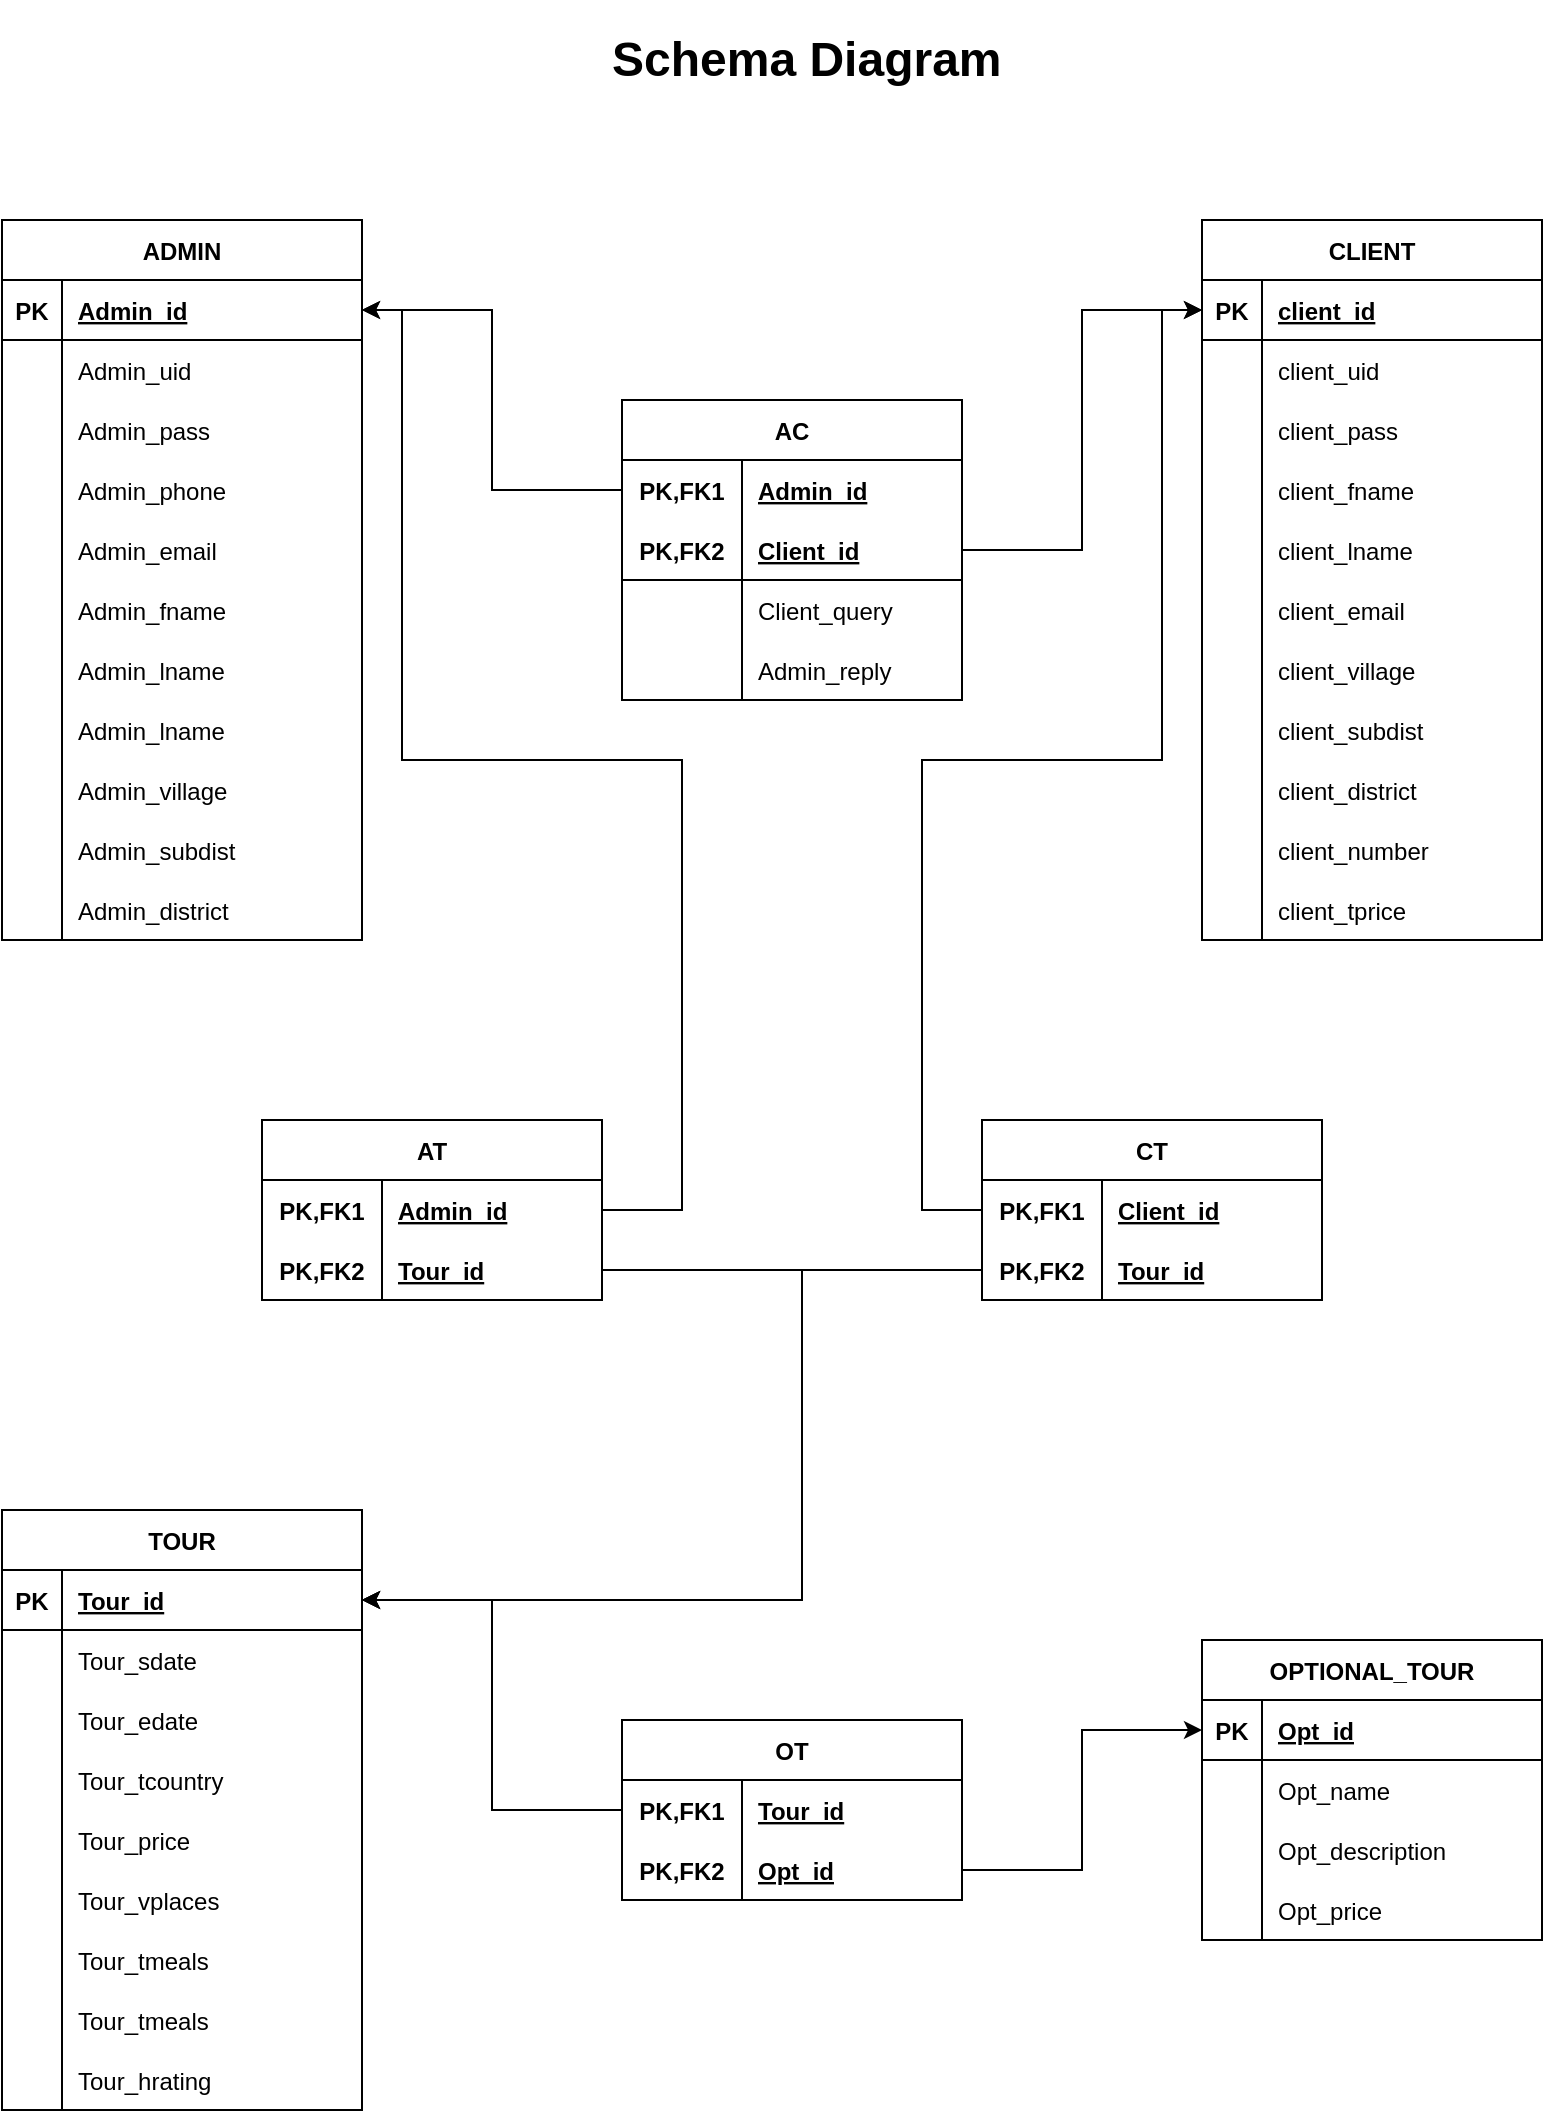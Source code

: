 <mxfile version="14.6.13" type="device"><diagram id="R2lEEEUBdFMjLlhIrx00" name="Page-1"><mxGraphModel dx="865" dy="483" grid="1" gridSize="10" guides="1" tooltips="1" connect="1" arrows="1" fold="1" page="1" pageScale="1" pageWidth="850" pageHeight="1100" math="0" shadow="0" extFonts="Permanent Marker^https://fonts.googleapis.com/css?family=Permanent+Marker"><root><mxCell id="0"/><mxCell id="1" parent="0"/><mxCell id="C-vyLk0tnHw3VtMMgP7b-2" value="TOUR" style="shape=table;startSize=30;container=1;collapsible=1;childLayout=tableLayout;fixedRows=1;rowLines=0;fontStyle=1;align=center;resizeLast=1;" parent="1" vertex="1"><mxGeometry x="40" y="765" width="180" height="300" as="geometry"/></mxCell><mxCell id="C-vyLk0tnHw3VtMMgP7b-3" value="" style="shape=partialRectangle;collapsible=0;dropTarget=0;pointerEvents=0;fillColor=none;points=[[0,0.5],[1,0.5]];portConstraint=eastwest;top=0;left=0;right=0;bottom=1;" parent="C-vyLk0tnHw3VtMMgP7b-2" vertex="1"><mxGeometry y="30" width="180" height="30" as="geometry"/></mxCell><mxCell id="C-vyLk0tnHw3VtMMgP7b-4" value="PK" style="shape=partialRectangle;overflow=hidden;connectable=0;fillColor=none;top=0;left=0;bottom=0;right=0;fontStyle=1;" parent="C-vyLk0tnHw3VtMMgP7b-3" vertex="1"><mxGeometry width="30" height="30" as="geometry"/></mxCell><mxCell id="C-vyLk0tnHw3VtMMgP7b-5" value="Tour_id" style="shape=partialRectangle;overflow=hidden;connectable=0;fillColor=none;top=0;left=0;bottom=0;right=0;align=left;spacingLeft=6;fontStyle=5;" parent="C-vyLk0tnHw3VtMMgP7b-3" vertex="1"><mxGeometry x="30" width="150" height="30" as="geometry"/></mxCell><mxCell id="C-vyLk0tnHw3VtMMgP7b-6" value="" style="shape=partialRectangle;collapsible=0;dropTarget=0;pointerEvents=0;fillColor=none;points=[[0,0.5],[1,0.5]];portConstraint=eastwest;top=0;left=0;right=0;bottom=0;" parent="C-vyLk0tnHw3VtMMgP7b-2" vertex="1"><mxGeometry y="60" width="180" height="30" as="geometry"/></mxCell><mxCell id="C-vyLk0tnHw3VtMMgP7b-7" value="" style="shape=partialRectangle;overflow=hidden;connectable=0;fillColor=none;top=0;left=0;bottom=0;right=0;" parent="C-vyLk0tnHw3VtMMgP7b-6" vertex="1"><mxGeometry width="30" height="30" as="geometry"/></mxCell><mxCell id="C-vyLk0tnHw3VtMMgP7b-8" value="Tour_sdate" style="shape=partialRectangle;overflow=hidden;connectable=0;fillColor=none;top=0;left=0;bottom=0;right=0;align=left;spacingLeft=6;" parent="C-vyLk0tnHw3VtMMgP7b-6" vertex="1"><mxGeometry x="30" width="150" height="30" as="geometry"/></mxCell><mxCell id="C-vyLk0tnHw3VtMMgP7b-9" value="" style="shape=partialRectangle;collapsible=0;dropTarget=0;pointerEvents=0;fillColor=none;points=[[0,0.5],[1,0.5]];portConstraint=eastwest;top=0;left=0;right=0;bottom=0;" parent="C-vyLk0tnHw3VtMMgP7b-2" vertex="1"><mxGeometry y="90" width="180" height="30" as="geometry"/></mxCell><mxCell id="C-vyLk0tnHw3VtMMgP7b-10" value="" style="shape=partialRectangle;overflow=hidden;connectable=0;fillColor=none;top=0;left=0;bottom=0;right=0;" parent="C-vyLk0tnHw3VtMMgP7b-9" vertex="1"><mxGeometry width="30" height="30" as="geometry"/></mxCell><mxCell id="C-vyLk0tnHw3VtMMgP7b-11" value="Tour_edate" style="shape=partialRectangle;overflow=hidden;connectable=0;fillColor=none;top=0;left=0;bottom=0;right=0;align=left;spacingLeft=6;" parent="C-vyLk0tnHw3VtMMgP7b-9" vertex="1"><mxGeometry x="30" width="150" height="30" as="geometry"/></mxCell><mxCell id="kAkb0i0ZD5s3OYEd-PAA-97" value="" style="shape=partialRectangle;collapsible=0;dropTarget=0;pointerEvents=0;fillColor=none;points=[[0,0.5],[1,0.5]];portConstraint=eastwest;top=0;left=0;right=0;bottom=0;" vertex="1" parent="C-vyLk0tnHw3VtMMgP7b-2"><mxGeometry y="120" width="180" height="30" as="geometry"/></mxCell><mxCell id="kAkb0i0ZD5s3OYEd-PAA-98" value="" style="shape=partialRectangle;overflow=hidden;connectable=0;fillColor=none;top=0;left=0;bottom=0;right=0;" vertex="1" parent="kAkb0i0ZD5s3OYEd-PAA-97"><mxGeometry width="30" height="30" as="geometry"/></mxCell><mxCell id="kAkb0i0ZD5s3OYEd-PAA-99" value="Tour_tcountry" style="shape=partialRectangle;overflow=hidden;connectable=0;fillColor=none;top=0;left=0;bottom=0;right=0;align=left;spacingLeft=6;" vertex="1" parent="kAkb0i0ZD5s3OYEd-PAA-97"><mxGeometry x="30" width="150" height="30" as="geometry"/></mxCell><mxCell id="kAkb0i0ZD5s3OYEd-PAA-100" value="" style="shape=partialRectangle;collapsible=0;dropTarget=0;pointerEvents=0;fillColor=none;points=[[0,0.5],[1,0.5]];portConstraint=eastwest;top=0;left=0;right=0;bottom=0;" vertex="1" parent="C-vyLk0tnHw3VtMMgP7b-2"><mxGeometry y="150" width="180" height="30" as="geometry"/></mxCell><mxCell id="kAkb0i0ZD5s3OYEd-PAA-101" value="" style="shape=partialRectangle;overflow=hidden;connectable=0;fillColor=none;top=0;left=0;bottom=0;right=0;" vertex="1" parent="kAkb0i0ZD5s3OYEd-PAA-100"><mxGeometry width="30" height="30" as="geometry"/></mxCell><mxCell id="kAkb0i0ZD5s3OYEd-PAA-102" value="Tour_price" style="shape=partialRectangle;overflow=hidden;connectable=0;fillColor=none;top=0;left=0;bottom=0;right=0;align=left;spacingLeft=6;" vertex="1" parent="kAkb0i0ZD5s3OYEd-PAA-100"><mxGeometry x="30" width="150" height="30" as="geometry"/></mxCell><mxCell id="kAkb0i0ZD5s3OYEd-PAA-103" value="" style="shape=partialRectangle;collapsible=0;dropTarget=0;pointerEvents=0;fillColor=none;points=[[0,0.5],[1,0.5]];portConstraint=eastwest;top=0;left=0;right=0;bottom=0;" vertex="1" parent="C-vyLk0tnHw3VtMMgP7b-2"><mxGeometry y="180" width="180" height="30" as="geometry"/></mxCell><mxCell id="kAkb0i0ZD5s3OYEd-PAA-104" value="" style="shape=partialRectangle;overflow=hidden;connectable=0;fillColor=none;top=0;left=0;bottom=0;right=0;" vertex="1" parent="kAkb0i0ZD5s3OYEd-PAA-103"><mxGeometry width="30" height="30" as="geometry"/></mxCell><mxCell id="kAkb0i0ZD5s3OYEd-PAA-105" value="Tour_vplaces" style="shape=partialRectangle;overflow=hidden;connectable=0;fillColor=none;top=0;left=0;bottom=0;right=0;align=left;spacingLeft=6;" vertex="1" parent="kAkb0i0ZD5s3OYEd-PAA-103"><mxGeometry x="30" width="150" height="30" as="geometry"/></mxCell><mxCell id="kAkb0i0ZD5s3OYEd-PAA-106" value="" style="shape=partialRectangle;collapsible=0;dropTarget=0;pointerEvents=0;fillColor=none;points=[[0,0.5],[1,0.5]];portConstraint=eastwest;top=0;left=0;right=0;bottom=0;" vertex="1" parent="C-vyLk0tnHw3VtMMgP7b-2"><mxGeometry y="210" width="180" height="30" as="geometry"/></mxCell><mxCell id="kAkb0i0ZD5s3OYEd-PAA-107" value="" style="shape=partialRectangle;overflow=hidden;connectable=0;fillColor=none;top=0;left=0;bottom=0;right=0;" vertex="1" parent="kAkb0i0ZD5s3OYEd-PAA-106"><mxGeometry width="30" height="30" as="geometry"/></mxCell><mxCell id="kAkb0i0ZD5s3OYEd-PAA-108" value="Tour_tmeals" style="shape=partialRectangle;overflow=hidden;connectable=0;fillColor=none;top=0;left=0;bottom=0;right=0;align=left;spacingLeft=6;" vertex="1" parent="kAkb0i0ZD5s3OYEd-PAA-106"><mxGeometry x="30" width="150" height="30" as="geometry"/></mxCell><mxCell id="kAkb0i0ZD5s3OYEd-PAA-109" value="" style="shape=partialRectangle;collapsible=0;dropTarget=0;pointerEvents=0;fillColor=none;points=[[0,0.5],[1,0.5]];portConstraint=eastwest;top=0;left=0;right=0;bottom=0;" vertex="1" parent="C-vyLk0tnHw3VtMMgP7b-2"><mxGeometry y="240" width="180" height="30" as="geometry"/></mxCell><mxCell id="kAkb0i0ZD5s3OYEd-PAA-110" value="" style="shape=partialRectangle;overflow=hidden;connectable=0;fillColor=none;top=0;left=0;bottom=0;right=0;" vertex="1" parent="kAkb0i0ZD5s3OYEd-PAA-109"><mxGeometry width="30" height="30" as="geometry"/></mxCell><mxCell id="kAkb0i0ZD5s3OYEd-PAA-111" value="Tour_tmeals" style="shape=partialRectangle;overflow=hidden;connectable=0;fillColor=none;top=0;left=0;bottom=0;right=0;align=left;spacingLeft=6;" vertex="1" parent="kAkb0i0ZD5s3OYEd-PAA-109"><mxGeometry x="30" width="150" height="30" as="geometry"/></mxCell><mxCell id="kAkb0i0ZD5s3OYEd-PAA-112" value="" style="shape=partialRectangle;collapsible=0;dropTarget=0;pointerEvents=0;fillColor=none;points=[[0,0.5],[1,0.5]];portConstraint=eastwest;top=0;left=0;right=0;bottom=0;" vertex="1" parent="C-vyLk0tnHw3VtMMgP7b-2"><mxGeometry y="270" width="180" height="30" as="geometry"/></mxCell><mxCell id="kAkb0i0ZD5s3OYEd-PAA-113" value="" style="shape=partialRectangle;overflow=hidden;connectable=0;fillColor=none;top=0;left=0;bottom=0;right=0;" vertex="1" parent="kAkb0i0ZD5s3OYEd-PAA-112"><mxGeometry width="30" height="30" as="geometry"/></mxCell><mxCell id="kAkb0i0ZD5s3OYEd-PAA-114" value="Tour_hrating" style="shape=partialRectangle;overflow=hidden;connectable=0;fillColor=none;top=0;left=0;bottom=0;right=0;align=left;spacingLeft=6;" vertex="1" parent="kAkb0i0ZD5s3OYEd-PAA-112"><mxGeometry x="30" width="150" height="30" as="geometry"/></mxCell><mxCell id="C-vyLk0tnHw3VtMMgP7b-13" value="CLIENT" style="shape=table;startSize=30;container=1;collapsible=1;childLayout=tableLayout;fixedRows=1;rowLines=0;fontStyle=1;align=center;resizeLast=1;" parent="1" vertex="1"><mxGeometry x="640" y="120" width="170" height="360" as="geometry"/></mxCell><mxCell id="C-vyLk0tnHw3VtMMgP7b-14" value="" style="shape=partialRectangle;collapsible=0;dropTarget=0;pointerEvents=0;fillColor=none;points=[[0,0.5],[1,0.5]];portConstraint=eastwest;top=0;left=0;right=0;bottom=1;" parent="C-vyLk0tnHw3VtMMgP7b-13" vertex="1"><mxGeometry y="30" width="170" height="30" as="geometry"/></mxCell><mxCell id="C-vyLk0tnHw3VtMMgP7b-15" value="PK" style="shape=partialRectangle;overflow=hidden;connectable=0;fillColor=none;top=0;left=0;bottom=0;right=0;fontStyle=1;" parent="C-vyLk0tnHw3VtMMgP7b-14" vertex="1"><mxGeometry width="30" height="30" as="geometry"/></mxCell><mxCell id="C-vyLk0tnHw3VtMMgP7b-16" value="client_id" style="shape=partialRectangle;overflow=hidden;connectable=0;fillColor=none;top=0;left=0;bottom=0;right=0;align=left;spacingLeft=6;fontStyle=5;" parent="C-vyLk0tnHw3VtMMgP7b-14" vertex="1"><mxGeometry x="30" width="140" height="30" as="geometry"/></mxCell><mxCell id="C-vyLk0tnHw3VtMMgP7b-20" value="" style="shape=partialRectangle;collapsible=0;dropTarget=0;pointerEvents=0;fillColor=none;points=[[0,0.5],[1,0.5]];portConstraint=eastwest;top=0;left=0;right=0;bottom=0;" parent="C-vyLk0tnHw3VtMMgP7b-13" vertex="1"><mxGeometry y="60" width="170" height="30" as="geometry"/></mxCell><mxCell id="C-vyLk0tnHw3VtMMgP7b-21" value="" style="shape=partialRectangle;overflow=hidden;connectable=0;fillColor=none;top=0;left=0;bottom=0;right=0;" parent="C-vyLk0tnHw3VtMMgP7b-20" vertex="1"><mxGeometry width="30" height="30" as="geometry"/></mxCell><mxCell id="C-vyLk0tnHw3VtMMgP7b-22" value="client_uid" style="shape=partialRectangle;overflow=hidden;connectable=0;fillColor=none;top=0;left=0;bottom=0;right=0;align=left;spacingLeft=6;" parent="C-vyLk0tnHw3VtMMgP7b-20" vertex="1"><mxGeometry x="30" width="140" height="30" as="geometry"/></mxCell><mxCell id="kAkb0i0ZD5s3OYEd-PAA-70" value="" style="shape=partialRectangle;collapsible=0;dropTarget=0;pointerEvents=0;fillColor=none;points=[[0,0.5],[1,0.5]];portConstraint=eastwest;top=0;left=0;right=0;bottom=0;" vertex="1" parent="C-vyLk0tnHw3VtMMgP7b-13"><mxGeometry y="90" width="170" height="30" as="geometry"/></mxCell><mxCell id="kAkb0i0ZD5s3OYEd-PAA-71" value="" style="shape=partialRectangle;overflow=hidden;connectable=0;fillColor=none;top=0;left=0;bottom=0;right=0;" vertex="1" parent="kAkb0i0ZD5s3OYEd-PAA-70"><mxGeometry width="30" height="30" as="geometry"/></mxCell><mxCell id="kAkb0i0ZD5s3OYEd-PAA-72" value="client_pass" style="shape=partialRectangle;overflow=hidden;connectable=0;fillColor=none;top=0;left=0;bottom=0;right=0;align=left;spacingLeft=6;" vertex="1" parent="kAkb0i0ZD5s3OYEd-PAA-70"><mxGeometry x="30" width="140" height="30" as="geometry"/></mxCell><mxCell id="kAkb0i0ZD5s3OYEd-PAA-73" value="" style="shape=partialRectangle;collapsible=0;dropTarget=0;pointerEvents=0;fillColor=none;points=[[0,0.5],[1,0.5]];portConstraint=eastwest;top=0;left=0;right=0;bottom=0;" vertex="1" parent="C-vyLk0tnHw3VtMMgP7b-13"><mxGeometry y="120" width="170" height="30" as="geometry"/></mxCell><mxCell id="kAkb0i0ZD5s3OYEd-PAA-74" value="" style="shape=partialRectangle;overflow=hidden;connectable=0;fillColor=none;top=0;left=0;bottom=0;right=0;" vertex="1" parent="kAkb0i0ZD5s3OYEd-PAA-73"><mxGeometry width="30" height="30" as="geometry"/></mxCell><mxCell id="kAkb0i0ZD5s3OYEd-PAA-75" value="client_fname" style="shape=partialRectangle;overflow=hidden;connectable=0;fillColor=none;top=0;left=0;bottom=0;right=0;align=left;spacingLeft=6;" vertex="1" parent="kAkb0i0ZD5s3OYEd-PAA-73"><mxGeometry x="30" width="140" height="30" as="geometry"/></mxCell><mxCell id="kAkb0i0ZD5s3OYEd-PAA-76" value="" style="shape=partialRectangle;collapsible=0;dropTarget=0;pointerEvents=0;fillColor=none;points=[[0,0.5],[1,0.5]];portConstraint=eastwest;top=0;left=0;right=0;bottom=0;" vertex="1" parent="C-vyLk0tnHw3VtMMgP7b-13"><mxGeometry y="150" width="170" height="30" as="geometry"/></mxCell><mxCell id="kAkb0i0ZD5s3OYEd-PAA-77" value="" style="shape=partialRectangle;overflow=hidden;connectable=0;fillColor=none;top=0;left=0;bottom=0;right=0;" vertex="1" parent="kAkb0i0ZD5s3OYEd-PAA-76"><mxGeometry width="30" height="30" as="geometry"/></mxCell><mxCell id="kAkb0i0ZD5s3OYEd-PAA-78" value="client_lname" style="shape=partialRectangle;overflow=hidden;connectable=0;fillColor=none;top=0;left=0;bottom=0;right=0;align=left;spacingLeft=6;" vertex="1" parent="kAkb0i0ZD5s3OYEd-PAA-76"><mxGeometry x="30" width="140" height="30" as="geometry"/></mxCell><mxCell id="kAkb0i0ZD5s3OYEd-PAA-79" value="" style="shape=partialRectangle;collapsible=0;dropTarget=0;pointerEvents=0;fillColor=none;points=[[0,0.5],[1,0.5]];portConstraint=eastwest;top=0;left=0;right=0;bottom=0;" vertex="1" parent="C-vyLk0tnHw3VtMMgP7b-13"><mxGeometry y="180" width="170" height="30" as="geometry"/></mxCell><mxCell id="kAkb0i0ZD5s3OYEd-PAA-80" value="" style="shape=partialRectangle;overflow=hidden;connectable=0;fillColor=none;top=0;left=0;bottom=0;right=0;" vertex="1" parent="kAkb0i0ZD5s3OYEd-PAA-79"><mxGeometry width="30" height="30" as="geometry"/></mxCell><mxCell id="kAkb0i0ZD5s3OYEd-PAA-81" value="client_email" style="shape=partialRectangle;overflow=hidden;connectable=0;fillColor=none;top=0;left=0;bottom=0;right=0;align=left;spacingLeft=6;" vertex="1" parent="kAkb0i0ZD5s3OYEd-PAA-79"><mxGeometry x="30" width="140" height="30" as="geometry"/></mxCell><mxCell id="kAkb0i0ZD5s3OYEd-PAA-82" value="" style="shape=partialRectangle;collapsible=0;dropTarget=0;pointerEvents=0;fillColor=none;points=[[0,0.5],[1,0.5]];portConstraint=eastwest;top=0;left=0;right=0;bottom=0;" vertex="1" parent="C-vyLk0tnHw3VtMMgP7b-13"><mxGeometry y="210" width="170" height="30" as="geometry"/></mxCell><mxCell id="kAkb0i0ZD5s3OYEd-PAA-83" value="" style="shape=partialRectangle;overflow=hidden;connectable=0;fillColor=none;top=0;left=0;bottom=0;right=0;" vertex="1" parent="kAkb0i0ZD5s3OYEd-PAA-82"><mxGeometry width="30" height="30" as="geometry"/></mxCell><mxCell id="kAkb0i0ZD5s3OYEd-PAA-84" value="client_village" style="shape=partialRectangle;overflow=hidden;connectable=0;fillColor=none;top=0;left=0;bottom=0;right=0;align=left;spacingLeft=6;" vertex="1" parent="kAkb0i0ZD5s3OYEd-PAA-82"><mxGeometry x="30" width="140" height="30" as="geometry"/></mxCell><mxCell id="kAkb0i0ZD5s3OYEd-PAA-85" value="" style="shape=partialRectangle;collapsible=0;dropTarget=0;pointerEvents=0;fillColor=none;points=[[0,0.5],[1,0.5]];portConstraint=eastwest;top=0;left=0;right=0;bottom=0;" vertex="1" parent="C-vyLk0tnHw3VtMMgP7b-13"><mxGeometry y="240" width="170" height="30" as="geometry"/></mxCell><mxCell id="kAkb0i0ZD5s3OYEd-PAA-86" value="" style="shape=partialRectangle;overflow=hidden;connectable=0;fillColor=none;top=0;left=0;bottom=0;right=0;" vertex="1" parent="kAkb0i0ZD5s3OYEd-PAA-85"><mxGeometry width="30" height="30" as="geometry"/></mxCell><mxCell id="kAkb0i0ZD5s3OYEd-PAA-87" value="client_subdist" style="shape=partialRectangle;overflow=hidden;connectable=0;fillColor=none;top=0;left=0;bottom=0;right=0;align=left;spacingLeft=6;" vertex="1" parent="kAkb0i0ZD5s3OYEd-PAA-85"><mxGeometry x="30" width="140" height="30" as="geometry"/></mxCell><mxCell id="kAkb0i0ZD5s3OYEd-PAA-88" value="" style="shape=partialRectangle;collapsible=0;dropTarget=0;pointerEvents=0;fillColor=none;points=[[0,0.5],[1,0.5]];portConstraint=eastwest;top=0;left=0;right=0;bottom=0;" vertex="1" parent="C-vyLk0tnHw3VtMMgP7b-13"><mxGeometry y="270" width="170" height="30" as="geometry"/></mxCell><mxCell id="kAkb0i0ZD5s3OYEd-PAA-89" value="" style="shape=partialRectangle;overflow=hidden;connectable=0;fillColor=none;top=0;left=0;bottom=0;right=0;" vertex="1" parent="kAkb0i0ZD5s3OYEd-PAA-88"><mxGeometry width="30" height="30" as="geometry"/></mxCell><mxCell id="kAkb0i0ZD5s3OYEd-PAA-90" value="client_district" style="shape=partialRectangle;overflow=hidden;connectable=0;fillColor=none;top=0;left=0;bottom=0;right=0;align=left;spacingLeft=6;" vertex="1" parent="kAkb0i0ZD5s3OYEd-PAA-88"><mxGeometry x="30" width="140" height="30" as="geometry"/></mxCell><mxCell id="kAkb0i0ZD5s3OYEd-PAA-91" value="" style="shape=partialRectangle;collapsible=0;dropTarget=0;pointerEvents=0;fillColor=none;points=[[0,0.5],[1,0.5]];portConstraint=eastwest;top=0;left=0;right=0;bottom=0;" vertex="1" parent="C-vyLk0tnHw3VtMMgP7b-13"><mxGeometry y="300" width="170" height="30" as="geometry"/></mxCell><mxCell id="kAkb0i0ZD5s3OYEd-PAA-92" value="" style="shape=partialRectangle;overflow=hidden;connectable=0;fillColor=none;top=0;left=0;bottom=0;right=0;" vertex="1" parent="kAkb0i0ZD5s3OYEd-PAA-91"><mxGeometry width="30" height="30" as="geometry"/></mxCell><mxCell id="kAkb0i0ZD5s3OYEd-PAA-93" value="client_number" style="shape=partialRectangle;overflow=hidden;connectable=0;fillColor=none;top=0;left=0;bottom=0;right=0;align=left;spacingLeft=6;" vertex="1" parent="kAkb0i0ZD5s3OYEd-PAA-91"><mxGeometry x="30" width="140" height="30" as="geometry"/></mxCell><mxCell id="kAkb0i0ZD5s3OYEd-PAA-94" value="" style="shape=partialRectangle;collapsible=0;dropTarget=0;pointerEvents=0;fillColor=none;points=[[0,0.5],[1,0.5]];portConstraint=eastwest;top=0;left=0;right=0;bottom=0;" vertex="1" parent="C-vyLk0tnHw3VtMMgP7b-13"><mxGeometry y="330" width="170" height="30" as="geometry"/></mxCell><mxCell id="kAkb0i0ZD5s3OYEd-PAA-95" value="" style="shape=partialRectangle;overflow=hidden;connectable=0;fillColor=none;top=0;left=0;bottom=0;right=0;" vertex="1" parent="kAkb0i0ZD5s3OYEd-PAA-94"><mxGeometry width="30" height="30" as="geometry"/></mxCell><mxCell id="kAkb0i0ZD5s3OYEd-PAA-96" value="client_tprice" style="shape=partialRectangle;overflow=hidden;connectable=0;fillColor=none;top=0;left=0;bottom=0;right=0;align=left;spacingLeft=6;" vertex="1" parent="kAkb0i0ZD5s3OYEd-PAA-94"><mxGeometry x="30" width="140" height="30" as="geometry"/></mxCell><mxCell id="C-vyLk0tnHw3VtMMgP7b-23" value="ADMIN" style="shape=table;startSize=30;container=1;collapsible=1;childLayout=tableLayout;fixedRows=1;rowLines=0;fontStyle=1;align=center;resizeLast=1;" parent="1" vertex="1"><mxGeometry x="40" y="120" width="180" height="360" as="geometry"/></mxCell><mxCell id="C-vyLk0tnHw3VtMMgP7b-24" value="" style="shape=partialRectangle;collapsible=0;dropTarget=0;pointerEvents=0;fillColor=none;points=[[0,0.5],[1,0.5]];portConstraint=eastwest;top=0;left=0;right=0;bottom=1;" parent="C-vyLk0tnHw3VtMMgP7b-23" vertex="1"><mxGeometry y="30" width="180" height="30" as="geometry"/></mxCell><mxCell id="C-vyLk0tnHw3VtMMgP7b-25" value="PK" style="shape=partialRectangle;overflow=hidden;connectable=0;fillColor=none;top=0;left=0;bottom=0;right=0;fontStyle=1;" parent="C-vyLk0tnHw3VtMMgP7b-24" vertex="1"><mxGeometry width="30" height="30" as="geometry"/></mxCell><mxCell id="C-vyLk0tnHw3VtMMgP7b-26" value="Admin_id" style="shape=partialRectangle;overflow=hidden;connectable=0;fillColor=none;top=0;left=0;bottom=0;right=0;align=left;spacingLeft=6;fontStyle=5;" parent="C-vyLk0tnHw3VtMMgP7b-24" vertex="1"><mxGeometry x="30" width="150" height="30" as="geometry"/></mxCell><mxCell id="C-vyLk0tnHw3VtMMgP7b-27" value="" style="shape=partialRectangle;collapsible=0;dropTarget=0;pointerEvents=0;fillColor=none;points=[[0,0.5],[1,0.5]];portConstraint=eastwest;top=0;left=0;right=0;bottom=0;" parent="C-vyLk0tnHw3VtMMgP7b-23" vertex="1"><mxGeometry y="60" width="180" height="30" as="geometry"/></mxCell><mxCell id="C-vyLk0tnHw3VtMMgP7b-28" value="" style="shape=partialRectangle;overflow=hidden;connectable=0;fillColor=none;top=0;left=0;bottom=0;right=0;" parent="C-vyLk0tnHw3VtMMgP7b-27" vertex="1"><mxGeometry width="30" height="30" as="geometry"/></mxCell><mxCell id="C-vyLk0tnHw3VtMMgP7b-29" value="Admin_uid" style="shape=partialRectangle;overflow=hidden;connectable=0;fillColor=none;top=0;left=0;bottom=0;right=0;align=left;spacingLeft=6;" parent="C-vyLk0tnHw3VtMMgP7b-27" vertex="1"><mxGeometry x="30" width="150" height="30" as="geometry"/></mxCell><mxCell id="kAkb0i0ZD5s3OYEd-PAA-1" value="" style="shape=partialRectangle;collapsible=0;dropTarget=0;pointerEvents=0;fillColor=none;points=[[0,0.5],[1,0.5]];portConstraint=eastwest;top=0;left=0;right=0;bottom=0;" vertex="1" parent="C-vyLk0tnHw3VtMMgP7b-23"><mxGeometry y="90" width="180" height="30" as="geometry"/></mxCell><mxCell id="kAkb0i0ZD5s3OYEd-PAA-2" value="" style="shape=partialRectangle;overflow=hidden;connectable=0;fillColor=none;top=0;left=0;bottom=0;right=0;" vertex="1" parent="kAkb0i0ZD5s3OYEd-PAA-1"><mxGeometry width="30" height="30" as="geometry"/></mxCell><mxCell id="kAkb0i0ZD5s3OYEd-PAA-3" value="Admin_pass" style="shape=partialRectangle;overflow=hidden;connectable=0;fillColor=none;top=0;left=0;bottom=0;right=0;align=left;spacingLeft=6;" vertex="1" parent="kAkb0i0ZD5s3OYEd-PAA-1"><mxGeometry x="30" width="150" height="30" as="geometry"/></mxCell><mxCell id="kAkb0i0ZD5s3OYEd-PAA-4" value="" style="shape=partialRectangle;collapsible=0;dropTarget=0;pointerEvents=0;fillColor=none;points=[[0,0.5],[1,0.5]];portConstraint=eastwest;top=0;left=0;right=0;bottom=0;" vertex="1" parent="C-vyLk0tnHw3VtMMgP7b-23"><mxGeometry y="120" width="180" height="30" as="geometry"/></mxCell><mxCell id="kAkb0i0ZD5s3OYEd-PAA-5" value="" style="shape=partialRectangle;overflow=hidden;connectable=0;fillColor=none;top=0;left=0;bottom=0;right=0;" vertex="1" parent="kAkb0i0ZD5s3OYEd-PAA-4"><mxGeometry width="30" height="30" as="geometry"/></mxCell><mxCell id="kAkb0i0ZD5s3OYEd-PAA-6" value="Admin_phone" style="shape=partialRectangle;overflow=hidden;connectable=0;fillColor=none;top=0;left=0;bottom=0;right=0;align=left;spacingLeft=6;" vertex="1" parent="kAkb0i0ZD5s3OYEd-PAA-4"><mxGeometry x="30" width="150" height="30" as="geometry"/></mxCell><mxCell id="kAkb0i0ZD5s3OYEd-PAA-7" value="" style="shape=partialRectangle;collapsible=0;dropTarget=0;pointerEvents=0;fillColor=none;points=[[0,0.5],[1,0.5]];portConstraint=eastwest;top=0;left=0;right=0;bottom=0;" vertex="1" parent="C-vyLk0tnHw3VtMMgP7b-23"><mxGeometry y="150" width="180" height="30" as="geometry"/></mxCell><mxCell id="kAkb0i0ZD5s3OYEd-PAA-8" value="" style="shape=partialRectangle;overflow=hidden;connectable=0;fillColor=none;top=0;left=0;bottom=0;right=0;" vertex="1" parent="kAkb0i0ZD5s3OYEd-PAA-7"><mxGeometry width="30" height="30" as="geometry"/></mxCell><mxCell id="kAkb0i0ZD5s3OYEd-PAA-9" value="Admin_email" style="shape=partialRectangle;overflow=hidden;connectable=0;fillColor=none;top=0;left=0;bottom=0;right=0;align=left;spacingLeft=6;" vertex="1" parent="kAkb0i0ZD5s3OYEd-PAA-7"><mxGeometry x="30" width="150" height="30" as="geometry"/></mxCell><mxCell id="kAkb0i0ZD5s3OYEd-PAA-10" value="" style="shape=partialRectangle;collapsible=0;dropTarget=0;pointerEvents=0;fillColor=none;points=[[0,0.5],[1,0.5]];portConstraint=eastwest;top=0;left=0;right=0;bottom=0;" vertex="1" parent="C-vyLk0tnHw3VtMMgP7b-23"><mxGeometry y="180" width="180" height="30" as="geometry"/></mxCell><mxCell id="kAkb0i0ZD5s3OYEd-PAA-11" value="" style="shape=partialRectangle;overflow=hidden;connectable=0;fillColor=none;top=0;left=0;bottom=0;right=0;" vertex="1" parent="kAkb0i0ZD5s3OYEd-PAA-10"><mxGeometry width="30" height="30" as="geometry"/></mxCell><mxCell id="kAkb0i0ZD5s3OYEd-PAA-12" value="Admin_fname" style="shape=partialRectangle;overflow=hidden;connectable=0;fillColor=none;top=0;left=0;bottom=0;right=0;align=left;spacingLeft=6;" vertex="1" parent="kAkb0i0ZD5s3OYEd-PAA-10"><mxGeometry x="30" width="150" height="30" as="geometry"/></mxCell><mxCell id="kAkb0i0ZD5s3OYEd-PAA-13" value="" style="shape=partialRectangle;collapsible=0;dropTarget=0;pointerEvents=0;fillColor=none;points=[[0,0.5],[1,0.5]];portConstraint=eastwest;top=0;left=0;right=0;bottom=0;" vertex="1" parent="C-vyLk0tnHw3VtMMgP7b-23"><mxGeometry y="210" width="180" height="30" as="geometry"/></mxCell><mxCell id="kAkb0i0ZD5s3OYEd-PAA-14" value="" style="shape=partialRectangle;overflow=hidden;connectable=0;fillColor=none;top=0;left=0;bottom=0;right=0;" vertex="1" parent="kAkb0i0ZD5s3OYEd-PAA-13"><mxGeometry width="30" height="30" as="geometry"/></mxCell><mxCell id="kAkb0i0ZD5s3OYEd-PAA-15" value="Admin_lname" style="shape=partialRectangle;overflow=hidden;connectable=0;fillColor=none;top=0;left=0;bottom=0;right=0;align=left;spacingLeft=6;" vertex="1" parent="kAkb0i0ZD5s3OYEd-PAA-13"><mxGeometry x="30" width="150" height="30" as="geometry"/></mxCell><mxCell id="kAkb0i0ZD5s3OYEd-PAA-16" value="" style="shape=partialRectangle;collapsible=0;dropTarget=0;pointerEvents=0;fillColor=none;points=[[0,0.5],[1,0.5]];portConstraint=eastwest;top=0;left=0;right=0;bottom=0;" vertex="1" parent="C-vyLk0tnHw3VtMMgP7b-23"><mxGeometry y="240" width="180" height="30" as="geometry"/></mxCell><mxCell id="kAkb0i0ZD5s3OYEd-PAA-17" value="" style="shape=partialRectangle;overflow=hidden;connectable=0;fillColor=none;top=0;left=0;bottom=0;right=0;" vertex="1" parent="kAkb0i0ZD5s3OYEd-PAA-16"><mxGeometry width="30" height="30" as="geometry"/></mxCell><mxCell id="kAkb0i0ZD5s3OYEd-PAA-18" value="Admin_lname" style="shape=partialRectangle;overflow=hidden;connectable=0;fillColor=none;top=0;left=0;bottom=0;right=0;align=left;spacingLeft=6;" vertex="1" parent="kAkb0i0ZD5s3OYEd-PAA-16"><mxGeometry x="30" width="150" height="30" as="geometry"/></mxCell><mxCell id="kAkb0i0ZD5s3OYEd-PAA-19" value="" style="shape=partialRectangle;collapsible=0;dropTarget=0;pointerEvents=0;fillColor=none;points=[[0,0.5],[1,0.5]];portConstraint=eastwest;top=0;left=0;right=0;bottom=0;" vertex="1" parent="C-vyLk0tnHw3VtMMgP7b-23"><mxGeometry y="270" width="180" height="30" as="geometry"/></mxCell><mxCell id="kAkb0i0ZD5s3OYEd-PAA-20" value="" style="shape=partialRectangle;overflow=hidden;connectable=0;fillColor=none;top=0;left=0;bottom=0;right=0;" vertex="1" parent="kAkb0i0ZD5s3OYEd-PAA-19"><mxGeometry width="30" height="30" as="geometry"/></mxCell><mxCell id="kAkb0i0ZD5s3OYEd-PAA-21" value="Admin_village" style="shape=partialRectangle;overflow=hidden;connectable=0;fillColor=none;top=0;left=0;bottom=0;right=0;align=left;spacingLeft=6;" vertex="1" parent="kAkb0i0ZD5s3OYEd-PAA-19"><mxGeometry x="30" width="150" height="30" as="geometry"/></mxCell><mxCell id="kAkb0i0ZD5s3OYEd-PAA-22" value="" style="shape=partialRectangle;collapsible=0;dropTarget=0;pointerEvents=0;fillColor=none;points=[[0,0.5],[1,0.5]];portConstraint=eastwest;top=0;left=0;right=0;bottom=0;" vertex="1" parent="C-vyLk0tnHw3VtMMgP7b-23"><mxGeometry y="300" width="180" height="30" as="geometry"/></mxCell><mxCell id="kAkb0i0ZD5s3OYEd-PAA-23" value="" style="shape=partialRectangle;overflow=hidden;connectable=0;fillColor=none;top=0;left=0;bottom=0;right=0;" vertex="1" parent="kAkb0i0ZD5s3OYEd-PAA-22"><mxGeometry width="30" height="30" as="geometry"/></mxCell><mxCell id="kAkb0i0ZD5s3OYEd-PAA-24" value="Admin_subdist" style="shape=partialRectangle;overflow=hidden;connectable=0;fillColor=none;top=0;left=0;bottom=0;right=0;align=left;spacingLeft=6;" vertex="1" parent="kAkb0i0ZD5s3OYEd-PAA-22"><mxGeometry x="30" width="150" height="30" as="geometry"/></mxCell><mxCell id="kAkb0i0ZD5s3OYEd-PAA-25" value="" style="shape=partialRectangle;collapsible=0;dropTarget=0;pointerEvents=0;fillColor=none;points=[[0,0.5],[1,0.5]];portConstraint=eastwest;top=0;left=0;right=0;bottom=0;" vertex="1" parent="C-vyLk0tnHw3VtMMgP7b-23"><mxGeometry y="330" width="180" height="30" as="geometry"/></mxCell><mxCell id="kAkb0i0ZD5s3OYEd-PAA-26" value="" style="shape=partialRectangle;overflow=hidden;connectable=0;fillColor=none;top=0;left=0;bottom=0;right=0;" vertex="1" parent="kAkb0i0ZD5s3OYEd-PAA-25"><mxGeometry width="30" height="30" as="geometry"/></mxCell><mxCell id="kAkb0i0ZD5s3OYEd-PAA-27" value="Admin_district" style="shape=partialRectangle;overflow=hidden;connectable=0;fillColor=none;top=0;left=0;bottom=0;right=0;align=left;spacingLeft=6;" vertex="1" parent="kAkb0i0ZD5s3OYEd-PAA-25"><mxGeometry x="30" width="150" height="30" as="geometry"/></mxCell><mxCell id="kAkb0i0ZD5s3OYEd-PAA-115" value="OPTIONAL_TOUR" style="shape=table;startSize=30;container=1;collapsible=1;childLayout=tableLayout;fixedRows=1;rowLines=0;fontStyle=1;align=center;resizeLast=1;" vertex="1" parent="1"><mxGeometry x="640" y="830" width="170" height="150" as="geometry"/></mxCell><mxCell id="kAkb0i0ZD5s3OYEd-PAA-116" value="" style="shape=partialRectangle;collapsible=0;dropTarget=0;pointerEvents=0;fillColor=none;points=[[0,0.5],[1,0.5]];portConstraint=eastwest;top=0;left=0;right=0;bottom=1;" vertex="1" parent="kAkb0i0ZD5s3OYEd-PAA-115"><mxGeometry y="30" width="170" height="30" as="geometry"/></mxCell><mxCell id="kAkb0i0ZD5s3OYEd-PAA-117" value="PK" style="shape=partialRectangle;overflow=hidden;connectable=0;fillColor=none;top=0;left=0;bottom=0;right=0;fontStyle=1;" vertex="1" parent="kAkb0i0ZD5s3OYEd-PAA-116"><mxGeometry width="30" height="30" as="geometry"/></mxCell><mxCell id="kAkb0i0ZD5s3OYEd-PAA-118" value="Opt_id" style="shape=partialRectangle;overflow=hidden;connectable=0;fillColor=none;top=0;left=0;bottom=0;right=0;align=left;spacingLeft=6;fontStyle=5;" vertex="1" parent="kAkb0i0ZD5s3OYEd-PAA-116"><mxGeometry x="30" width="140" height="30" as="geometry"/></mxCell><mxCell id="kAkb0i0ZD5s3OYEd-PAA-140" value="" style="shape=partialRectangle;collapsible=0;dropTarget=0;pointerEvents=0;fillColor=none;points=[[0,0.5],[1,0.5]];portConstraint=eastwest;top=0;left=0;right=0;bottom=0;" vertex="1" parent="kAkb0i0ZD5s3OYEd-PAA-115"><mxGeometry y="60" width="170" height="30" as="geometry"/></mxCell><mxCell id="kAkb0i0ZD5s3OYEd-PAA-141" value="" style="shape=partialRectangle;overflow=hidden;connectable=0;fillColor=none;top=0;left=0;bottom=0;right=0;" vertex="1" parent="kAkb0i0ZD5s3OYEd-PAA-140"><mxGeometry width="30" height="30" as="geometry"/></mxCell><mxCell id="kAkb0i0ZD5s3OYEd-PAA-142" value="Opt_name" style="shape=partialRectangle;overflow=hidden;connectable=0;fillColor=none;top=0;left=0;bottom=0;right=0;align=left;spacingLeft=6;" vertex="1" parent="kAkb0i0ZD5s3OYEd-PAA-140"><mxGeometry x="30" width="140" height="30" as="geometry"/></mxCell><mxCell id="kAkb0i0ZD5s3OYEd-PAA-143" value="" style="shape=partialRectangle;collapsible=0;dropTarget=0;pointerEvents=0;fillColor=none;points=[[0,0.5],[1,0.5]];portConstraint=eastwest;top=0;left=0;right=0;bottom=0;" vertex="1" parent="kAkb0i0ZD5s3OYEd-PAA-115"><mxGeometry y="90" width="170" height="30" as="geometry"/></mxCell><mxCell id="kAkb0i0ZD5s3OYEd-PAA-144" value="" style="shape=partialRectangle;overflow=hidden;connectable=0;fillColor=none;top=0;left=0;bottom=0;right=0;" vertex="1" parent="kAkb0i0ZD5s3OYEd-PAA-143"><mxGeometry width="30" height="30" as="geometry"/></mxCell><mxCell id="kAkb0i0ZD5s3OYEd-PAA-145" value="Opt_description" style="shape=partialRectangle;overflow=hidden;connectable=0;fillColor=none;top=0;left=0;bottom=0;right=0;align=left;spacingLeft=6;" vertex="1" parent="kAkb0i0ZD5s3OYEd-PAA-143"><mxGeometry x="30" width="140" height="30" as="geometry"/></mxCell><mxCell id="kAkb0i0ZD5s3OYEd-PAA-146" value="" style="shape=partialRectangle;collapsible=0;dropTarget=0;pointerEvents=0;fillColor=none;points=[[0,0.5],[1,0.5]];portConstraint=eastwest;top=0;left=0;right=0;bottom=0;" vertex="1" parent="kAkb0i0ZD5s3OYEd-PAA-115"><mxGeometry y="120" width="170" height="30" as="geometry"/></mxCell><mxCell id="kAkb0i0ZD5s3OYEd-PAA-147" value="" style="shape=partialRectangle;overflow=hidden;connectable=0;fillColor=none;top=0;left=0;bottom=0;right=0;" vertex="1" parent="kAkb0i0ZD5s3OYEd-PAA-146"><mxGeometry width="30" height="30" as="geometry"/></mxCell><mxCell id="kAkb0i0ZD5s3OYEd-PAA-148" value="Opt_price" style="shape=partialRectangle;overflow=hidden;connectable=0;fillColor=none;top=0;left=0;bottom=0;right=0;align=left;spacingLeft=6;" vertex="1" parent="kAkb0i0ZD5s3OYEd-PAA-146"><mxGeometry x="30" width="140" height="30" as="geometry"/></mxCell><mxCell id="kAkb0i0ZD5s3OYEd-PAA-165" value="AC" style="shape=table;startSize=30;container=1;collapsible=1;childLayout=tableLayout;fixedRows=1;rowLines=0;fontStyle=1;align=center;resizeLast=1;" vertex="1" parent="1"><mxGeometry x="350" y="210" width="170" height="150" as="geometry"/></mxCell><mxCell id="kAkb0i0ZD5s3OYEd-PAA-166" value="" style="shape=partialRectangle;collapsible=0;dropTarget=0;pointerEvents=0;fillColor=none;top=0;left=0;bottom=0;right=0;points=[[0,0.5],[1,0.5]];portConstraint=eastwest;" vertex="1" parent="kAkb0i0ZD5s3OYEd-PAA-165"><mxGeometry y="30" width="170" height="30" as="geometry"/></mxCell><mxCell id="kAkb0i0ZD5s3OYEd-PAA-167" value="PK,FK1" style="shape=partialRectangle;connectable=0;fillColor=none;top=0;left=0;bottom=0;right=0;fontStyle=1;overflow=hidden;" vertex="1" parent="kAkb0i0ZD5s3OYEd-PAA-166"><mxGeometry width="60" height="30" as="geometry"/></mxCell><mxCell id="kAkb0i0ZD5s3OYEd-PAA-168" value="Admin_id" style="shape=partialRectangle;connectable=0;fillColor=none;top=0;left=0;bottom=0;right=0;align=left;spacingLeft=6;fontStyle=5;overflow=hidden;" vertex="1" parent="kAkb0i0ZD5s3OYEd-PAA-166"><mxGeometry x="60" width="110" height="30" as="geometry"/></mxCell><mxCell id="kAkb0i0ZD5s3OYEd-PAA-169" value="" style="shape=partialRectangle;collapsible=0;dropTarget=0;pointerEvents=0;fillColor=none;top=0;left=0;bottom=1;right=0;points=[[0,0.5],[1,0.5]];portConstraint=eastwest;" vertex="1" parent="kAkb0i0ZD5s3OYEd-PAA-165"><mxGeometry y="60" width="170" height="30" as="geometry"/></mxCell><mxCell id="kAkb0i0ZD5s3OYEd-PAA-170" value="PK,FK2" style="shape=partialRectangle;connectable=0;fillColor=none;top=0;left=0;bottom=0;right=0;fontStyle=1;overflow=hidden;" vertex="1" parent="kAkb0i0ZD5s3OYEd-PAA-169"><mxGeometry width="60" height="30" as="geometry"/></mxCell><mxCell id="kAkb0i0ZD5s3OYEd-PAA-171" value="Client_id" style="shape=partialRectangle;connectable=0;fillColor=none;top=0;left=0;bottom=0;right=0;align=left;spacingLeft=6;fontStyle=5;overflow=hidden;" vertex="1" parent="kAkb0i0ZD5s3OYEd-PAA-169"><mxGeometry x="60" width="110" height="30" as="geometry"/></mxCell><mxCell id="kAkb0i0ZD5s3OYEd-PAA-172" value="" style="shape=partialRectangle;collapsible=0;dropTarget=0;pointerEvents=0;fillColor=none;top=0;left=0;bottom=0;right=0;points=[[0,0.5],[1,0.5]];portConstraint=eastwest;" vertex="1" parent="kAkb0i0ZD5s3OYEd-PAA-165"><mxGeometry y="90" width="170" height="30" as="geometry"/></mxCell><mxCell id="kAkb0i0ZD5s3OYEd-PAA-173" value="" style="shape=partialRectangle;connectable=0;fillColor=none;top=0;left=0;bottom=0;right=0;editable=1;overflow=hidden;" vertex="1" parent="kAkb0i0ZD5s3OYEd-PAA-172"><mxGeometry width="60" height="30" as="geometry"/></mxCell><mxCell id="kAkb0i0ZD5s3OYEd-PAA-174" value="Client_query" style="shape=partialRectangle;connectable=0;fillColor=none;top=0;left=0;bottom=0;right=0;align=left;spacingLeft=6;overflow=hidden;" vertex="1" parent="kAkb0i0ZD5s3OYEd-PAA-172"><mxGeometry x="60" width="110" height="30" as="geometry"/></mxCell><mxCell id="kAkb0i0ZD5s3OYEd-PAA-175" value="" style="shape=partialRectangle;collapsible=0;dropTarget=0;pointerEvents=0;fillColor=none;top=0;left=0;bottom=0;right=0;points=[[0,0.5],[1,0.5]];portConstraint=eastwest;" vertex="1" parent="kAkb0i0ZD5s3OYEd-PAA-165"><mxGeometry y="120" width="170" height="30" as="geometry"/></mxCell><mxCell id="kAkb0i0ZD5s3OYEd-PAA-176" value="" style="shape=partialRectangle;connectable=0;fillColor=none;top=0;left=0;bottom=0;right=0;editable=1;overflow=hidden;" vertex="1" parent="kAkb0i0ZD5s3OYEd-PAA-175"><mxGeometry width="60" height="30" as="geometry"/></mxCell><mxCell id="kAkb0i0ZD5s3OYEd-PAA-177" value="Admin_reply" style="shape=partialRectangle;connectable=0;fillColor=none;top=0;left=0;bottom=0;right=0;align=left;spacingLeft=6;overflow=hidden;" vertex="1" parent="kAkb0i0ZD5s3OYEd-PAA-175"><mxGeometry x="60" width="110" height="30" as="geometry"/></mxCell><mxCell id="kAkb0i0ZD5s3OYEd-PAA-178" value="AT" style="shape=table;startSize=30;container=1;collapsible=1;childLayout=tableLayout;fixedRows=1;rowLines=0;fontStyle=1;align=center;resizeLast=1;" vertex="1" parent="1"><mxGeometry x="170" y="570" width="170" height="90" as="geometry"/></mxCell><mxCell id="kAkb0i0ZD5s3OYEd-PAA-179" value="" style="shape=partialRectangle;collapsible=0;dropTarget=0;pointerEvents=0;fillColor=none;top=0;left=0;bottom=0;right=0;points=[[0,0.5],[1,0.5]];portConstraint=eastwest;" vertex="1" parent="kAkb0i0ZD5s3OYEd-PAA-178"><mxGeometry y="30" width="170" height="30" as="geometry"/></mxCell><mxCell id="kAkb0i0ZD5s3OYEd-PAA-180" value="PK,FK1" style="shape=partialRectangle;connectable=0;fillColor=none;top=0;left=0;bottom=0;right=0;fontStyle=1;overflow=hidden;" vertex="1" parent="kAkb0i0ZD5s3OYEd-PAA-179"><mxGeometry width="60" height="30" as="geometry"/></mxCell><mxCell id="kAkb0i0ZD5s3OYEd-PAA-181" value="Admin_id" style="shape=partialRectangle;connectable=0;fillColor=none;top=0;left=0;bottom=0;right=0;align=left;spacingLeft=6;fontStyle=5;overflow=hidden;" vertex="1" parent="kAkb0i0ZD5s3OYEd-PAA-179"><mxGeometry x="60" width="110" height="30" as="geometry"/></mxCell><mxCell id="kAkb0i0ZD5s3OYEd-PAA-182" value="" style="shape=partialRectangle;collapsible=0;dropTarget=0;pointerEvents=0;fillColor=none;top=0;left=0;bottom=1;right=0;points=[[0,0.5],[1,0.5]];portConstraint=eastwest;" vertex="1" parent="kAkb0i0ZD5s3OYEd-PAA-178"><mxGeometry y="60" width="170" height="30" as="geometry"/></mxCell><mxCell id="kAkb0i0ZD5s3OYEd-PAA-183" value="PK,FK2" style="shape=partialRectangle;connectable=0;fillColor=none;top=0;left=0;bottom=0;right=0;fontStyle=1;overflow=hidden;" vertex="1" parent="kAkb0i0ZD5s3OYEd-PAA-182"><mxGeometry width="60" height="30" as="geometry"/></mxCell><mxCell id="kAkb0i0ZD5s3OYEd-PAA-184" value="Tour_id" style="shape=partialRectangle;connectable=0;fillColor=none;top=0;left=0;bottom=0;right=0;align=left;spacingLeft=6;fontStyle=5;overflow=hidden;" vertex="1" parent="kAkb0i0ZD5s3OYEd-PAA-182"><mxGeometry x="60" width="110" height="30" as="geometry"/></mxCell><mxCell id="kAkb0i0ZD5s3OYEd-PAA-191" value="OT" style="shape=table;startSize=30;container=1;collapsible=1;childLayout=tableLayout;fixedRows=1;rowLines=0;fontStyle=1;align=center;resizeLast=1;" vertex="1" parent="1"><mxGeometry x="350" y="870" width="170" height="90" as="geometry"/></mxCell><mxCell id="kAkb0i0ZD5s3OYEd-PAA-192" value="" style="shape=partialRectangle;collapsible=0;dropTarget=0;pointerEvents=0;fillColor=none;top=0;left=0;bottom=0;right=0;points=[[0,0.5],[1,0.5]];portConstraint=eastwest;" vertex="1" parent="kAkb0i0ZD5s3OYEd-PAA-191"><mxGeometry y="30" width="170" height="30" as="geometry"/></mxCell><mxCell id="kAkb0i0ZD5s3OYEd-PAA-193" value="PK,FK1" style="shape=partialRectangle;connectable=0;fillColor=none;top=0;left=0;bottom=0;right=0;fontStyle=1;overflow=hidden;" vertex="1" parent="kAkb0i0ZD5s3OYEd-PAA-192"><mxGeometry width="60" height="30" as="geometry"/></mxCell><mxCell id="kAkb0i0ZD5s3OYEd-PAA-194" value="Tour_id" style="shape=partialRectangle;connectable=0;fillColor=none;top=0;left=0;bottom=0;right=0;align=left;spacingLeft=6;fontStyle=5;overflow=hidden;" vertex="1" parent="kAkb0i0ZD5s3OYEd-PAA-192"><mxGeometry x="60" width="110" height="30" as="geometry"/></mxCell><mxCell id="kAkb0i0ZD5s3OYEd-PAA-195" value="" style="shape=partialRectangle;collapsible=0;dropTarget=0;pointerEvents=0;fillColor=none;top=0;left=0;bottom=1;right=0;points=[[0,0.5],[1,0.5]];portConstraint=eastwest;" vertex="1" parent="kAkb0i0ZD5s3OYEd-PAA-191"><mxGeometry y="60" width="170" height="30" as="geometry"/></mxCell><mxCell id="kAkb0i0ZD5s3OYEd-PAA-196" value="PK,FK2" style="shape=partialRectangle;connectable=0;fillColor=none;top=0;left=0;bottom=0;right=0;fontStyle=1;overflow=hidden;" vertex="1" parent="kAkb0i0ZD5s3OYEd-PAA-195"><mxGeometry width="60" height="30" as="geometry"/></mxCell><mxCell id="kAkb0i0ZD5s3OYEd-PAA-197" value="Opt_id" style="shape=partialRectangle;connectable=0;fillColor=none;top=0;left=0;bottom=0;right=0;align=left;spacingLeft=6;fontStyle=5;overflow=hidden;" vertex="1" parent="kAkb0i0ZD5s3OYEd-PAA-195"><mxGeometry x="60" width="110" height="30" as="geometry"/></mxCell><mxCell id="kAkb0i0ZD5s3OYEd-PAA-198" value="CT" style="shape=table;startSize=30;container=1;collapsible=1;childLayout=tableLayout;fixedRows=1;rowLines=0;fontStyle=1;align=center;resizeLast=1;" vertex="1" parent="1"><mxGeometry x="530" y="570" width="170" height="90" as="geometry"/></mxCell><mxCell id="kAkb0i0ZD5s3OYEd-PAA-199" value="" style="shape=partialRectangle;collapsible=0;dropTarget=0;pointerEvents=0;fillColor=none;top=0;left=0;bottom=0;right=0;points=[[0,0.5],[1,0.5]];portConstraint=eastwest;" vertex="1" parent="kAkb0i0ZD5s3OYEd-PAA-198"><mxGeometry y="30" width="170" height="30" as="geometry"/></mxCell><mxCell id="kAkb0i0ZD5s3OYEd-PAA-200" value="PK,FK1" style="shape=partialRectangle;connectable=0;fillColor=none;top=0;left=0;bottom=0;right=0;fontStyle=1;overflow=hidden;" vertex="1" parent="kAkb0i0ZD5s3OYEd-PAA-199"><mxGeometry width="60" height="30" as="geometry"/></mxCell><mxCell id="kAkb0i0ZD5s3OYEd-PAA-201" value="Client_id" style="shape=partialRectangle;connectable=0;fillColor=none;top=0;left=0;bottom=0;right=0;align=left;spacingLeft=6;fontStyle=5;overflow=hidden;" vertex="1" parent="kAkb0i0ZD5s3OYEd-PAA-199"><mxGeometry x="60" width="110" height="30" as="geometry"/></mxCell><mxCell id="kAkb0i0ZD5s3OYEd-PAA-202" value="" style="shape=partialRectangle;collapsible=0;dropTarget=0;pointerEvents=0;fillColor=none;top=0;left=0;bottom=1;right=0;points=[[0,0.5],[1,0.5]];portConstraint=eastwest;" vertex="1" parent="kAkb0i0ZD5s3OYEd-PAA-198"><mxGeometry y="60" width="170" height="30" as="geometry"/></mxCell><mxCell id="kAkb0i0ZD5s3OYEd-PAA-203" value="PK,FK2" style="shape=partialRectangle;connectable=0;fillColor=none;top=0;left=0;bottom=0;right=0;fontStyle=1;overflow=hidden;" vertex="1" parent="kAkb0i0ZD5s3OYEd-PAA-202"><mxGeometry width="60" height="30" as="geometry"/></mxCell><mxCell id="kAkb0i0ZD5s3OYEd-PAA-204" value="Tour_id" style="shape=partialRectangle;connectable=0;fillColor=none;top=0;left=0;bottom=0;right=0;align=left;spacingLeft=6;fontStyle=5;overflow=hidden;" vertex="1" parent="kAkb0i0ZD5s3OYEd-PAA-202"><mxGeometry x="60" width="110" height="30" as="geometry"/></mxCell><mxCell id="kAkb0i0ZD5s3OYEd-PAA-212" style="edgeStyle=orthogonalEdgeStyle;rounded=0;orthogonalLoop=1;jettySize=auto;html=1;entryX=1;entryY=0.5;entryDx=0;entryDy=0;" edge="1" parent="1" source="kAkb0i0ZD5s3OYEd-PAA-166" target="C-vyLk0tnHw3VtMMgP7b-24"><mxGeometry relative="1" as="geometry"/></mxCell><mxCell id="kAkb0i0ZD5s3OYEd-PAA-213" style="edgeStyle=orthogonalEdgeStyle;rounded=0;orthogonalLoop=1;jettySize=auto;html=1;" edge="1" parent="1" source="kAkb0i0ZD5s3OYEd-PAA-169" target="C-vyLk0tnHw3VtMMgP7b-14"><mxGeometry relative="1" as="geometry"/></mxCell><mxCell id="kAkb0i0ZD5s3OYEd-PAA-214" style="edgeStyle=orthogonalEdgeStyle;rounded=0;orthogonalLoop=1;jettySize=auto;html=1;" edge="1" parent="1" source="kAkb0i0ZD5s3OYEd-PAA-179" target="C-vyLk0tnHw3VtMMgP7b-24"><mxGeometry relative="1" as="geometry"><Array as="points"><mxPoint x="380" y="615"/><mxPoint x="380" y="390"/><mxPoint x="240" y="390"/><mxPoint x="240" y="165"/></Array></mxGeometry></mxCell><mxCell id="kAkb0i0ZD5s3OYEd-PAA-216" style="edgeStyle=orthogonalEdgeStyle;rounded=0;orthogonalLoop=1;jettySize=auto;html=1;entryX=0;entryY=0.5;entryDx=0;entryDy=0;" edge="1" parent="1" source="kAkb0i0ZD5s3OYEd-PAA-199" target="C-vyLk0tnHw3VtMMgP7b-14"><mxGeometry relative="1" as="geometry"><Array as="points"><mxPoint x="500" y="615"/><mxPoint x="500" y="390"/><mxPoint x="620" y="390"/><mxPoint x="620" y="165"/></Array></mxGeometry></mxCell><mxCell id="kAkb0i0ZD5s3OYEd-PAA-217" style="edgeStyle=orthogonalEdgeStyle;rounded=0;orthogonalLoop=1;jettySize=auto;html=1;exitX=1;exitY=0.5;exitDx=0;exitDy=0;entryX=1;entryY=0.5;entryDx=0;entryDy=0;" edge="1" parent="1" source="kAkb0i0ZD5s3OYEd-PAA-182" target="C-vyLk0tnHw3VtMMgP7b-3"><mxGeometry relative="1" as="geometry"><Array as="points"><mxPoint x="440" y="645"/><mxPoint x="440" y="810"/></Array></mxGeometry></mxCell><mxCell id="kAkb0i0ZD5s3OYEd-PAA-222" style="edgeStyle=orthogonalEdgeStyle;rounded=0;orthogonalLoop=1;jettySize=auto;html=1;entryX=1;entryY=0.5;entryDx=0;entryDy=0;" edge="1" parent="1" source="kAkb0i0ZD5s3OYEd-PAA-202" target="C-vyLk0tnHw3VtMMgP7b-3"><mxGeometry relative="1" as="geometry"><Array as="points"><mxPoint x="440" y="645"/><mxPoint x="440" y="810"/></Array></mxGeometry></mxCell><mxCell id="kAkb0i0ZD5s3OYEd-PAA-223" style="edgeStyle=orthogonalEdgeStyle;rounded=0;orthogonalLoop=1;jettySize=auto;html=1;" edge="1" parent="1" source="kAkb0i0ZD5s3OYEd-PAA-192" target="C-vyLk0tnHw3VtMMgP7b-3"><mxGeometry relative="1" as="geometry"/></mxCell><mxCell id="kAkb0i0ZD5s3OYEd-PAA-224" style="edgeStyle=orthogonalEdgeStyle;rounded=0;orthogonalLoop=1;jettySize=auto;html=1;" edge="1" parent="1" source="kAkb0i0ZD5s3OYEd-PAA-195" target="kAkb0i0ZD5s3OYEd-PAA-116"><mxGeometry relative="1" as="geometry"/></mxCell><mxCell id="kAkb0i0ZD5s3OYEd-PAA-227" value="&lt;h1&gt;Schema Diagram&lt;/h1&gt;" style="text;html=1;strokeColor=none;fillColor=none;spacing=5;spacingTop=-20;whiteSpace=wrap;overflow=hidden;rounded=0;" vertex="1" parent="1"><mxGeometry x="340" y="20" width="280" height="50" as="geometry"/></mxCell></root></mxGraphModel></diagram></mxfile>
